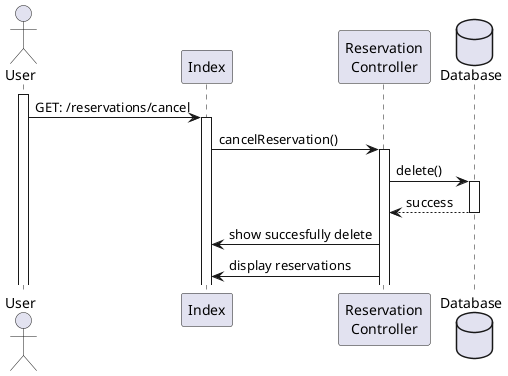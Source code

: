 @startuml cancel-reservation

actor User
participant "Index" as Index
participant "Reservation\nController" as ReservationController    
database Database

activate User

        
    User -> Index: GET: /reservations/cancel
    activate Index
      Index -> ReservationController: cancelReservation()
    activate ReservationController
    ReservationController -> Database: delete()
    activate Database
    return success
    deactivate Database

    Index <- ReservationController: show succesfully delete
    Index <- ReservationController: display reservations

@enduml